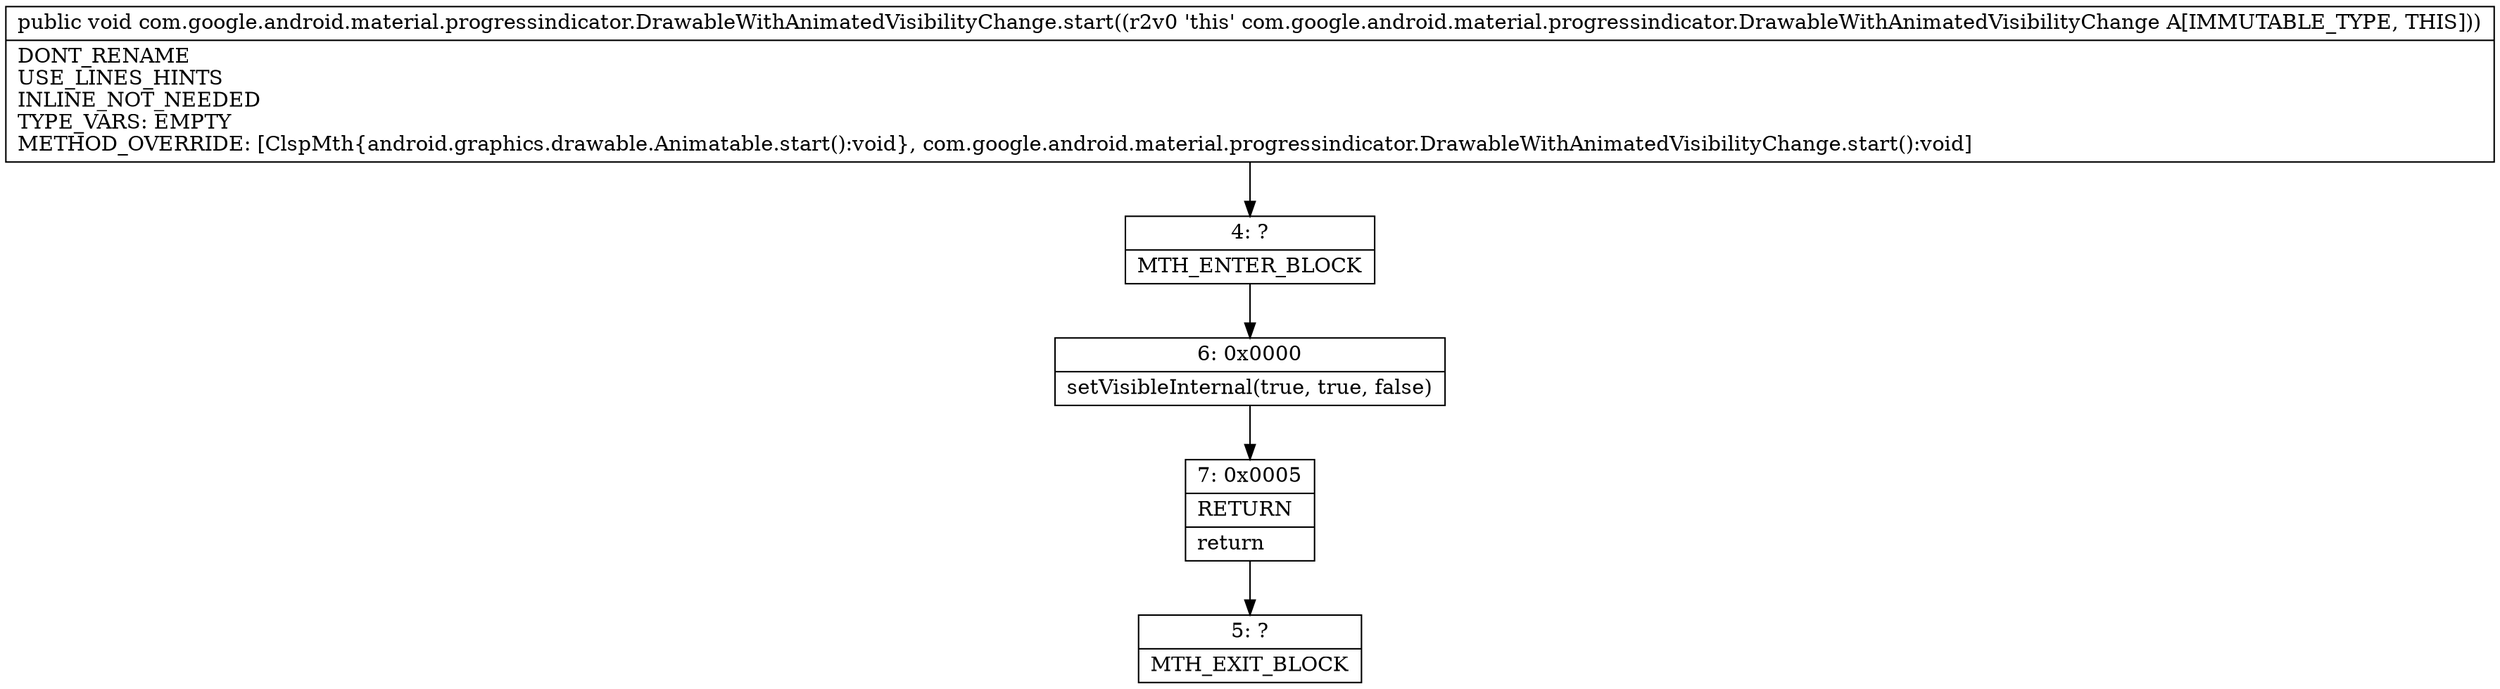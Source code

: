 digraph "CFG forcom.google.android.material.progressindicator.DrawableWithAnimatedVisibilityChange.start()V" {
Node_4 [shape=record,label="{4\:\ ?|MTH_ENTER_BLOCK\l}"];
Node_6 [shape=record,label="{6\:\ 0x0000|setVisibleInternal(true, true, false)\l}"];
Node_7 [shape=record,label="{7\:\ 0x0005|RETURN\l|return\l}"];
Node_5 [shape=record,label="{5\:\ ?|MTH_EXIT_BLOCK\l}"];
MethodNode[shape=record,label="{public void com.google.android.material.progressindicator.DrawableWithAnimatedVisibilityChange.start((r2v0 'this' com.google.android.material.progressindicator.DrawableWithAnimatedVisibilityChange A[IMMUTABLE_TYPE, THIS]))  | DONT_RENAME\lUSE_LINES_HINTS\lINLINE_NOT_NEEDED\lTYPE_VARS: EMPTY\lMETHOD_OVERRIDE: [ClspMth\{android.graphics.drawable.Animatable.start():void\}, com.google.android.material.progressindicator.DrawableWithAnimatedVisibilityChange.start():void]\l}"];
MethodNode -> Node_4;Node_4 -> Node_6;
Node_6 -> Node_7;
Node_7 -> Node_5;
}

